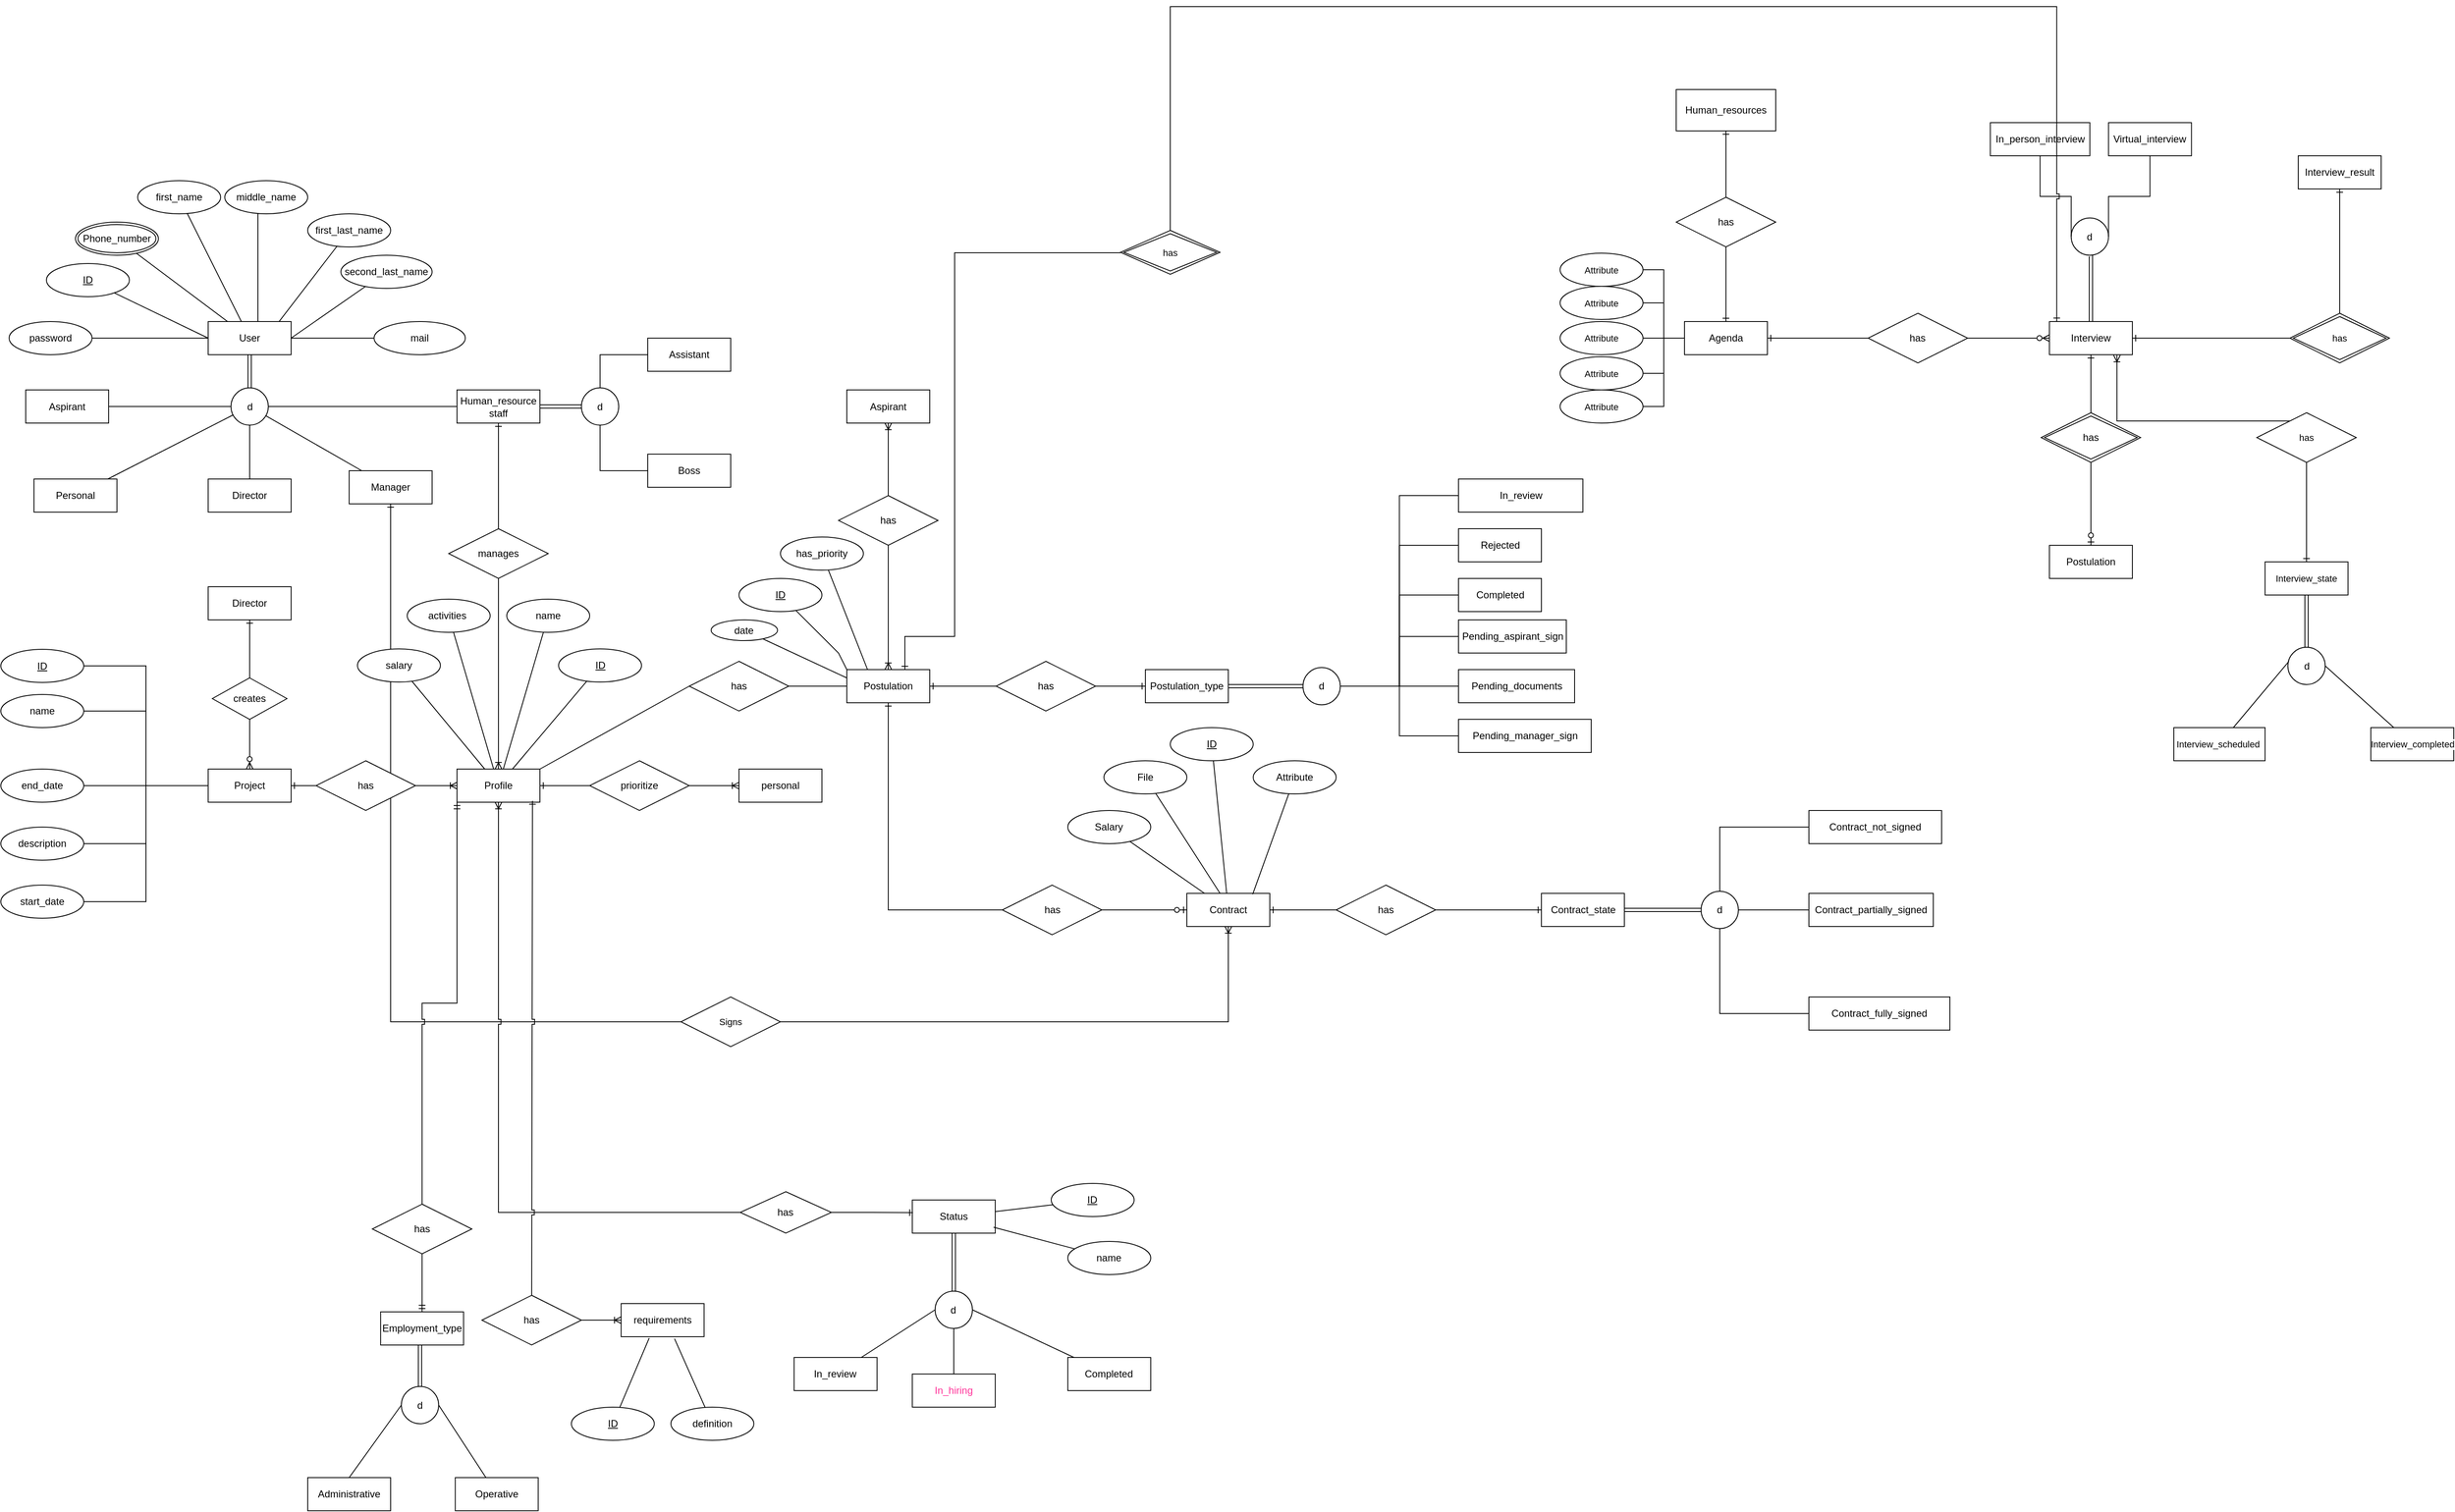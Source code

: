 <mxfile version="26.0.16">
  <diagram name="Page-1" id="ad52d381-51e7-2e0d-a935-2d0ddd2fd229">
    <mxGraphModel dx="3497" dy="3181" grid="1" gridSize="10" guides="1" tooltips="1" connect="1" arrows="1" fold="1" page="1" pageScale="1" pageWidth="1100" pageHeight="850" background="none" math="0" shadow="0">
      <root>
        <mxCell id="0" />
        <mxCell id="1" parent="0" />
        <mxCell id="rCfvvwF2RA5xIQDXdpEa-3" value="Director" style="whiteSpace=wrap;html=1;align=center;" vertex="1" parent="1">
          <mxGeometry x="410" y="330" width="100" height="40" as="geometry" />
        </mxCell>
        <mxCell id="rCfvvwF2RA5xIQDXdpEa-4" value="Project" style="whiteSpace=wrap;html=1;align=center;" vertex="1" parent="1">
          <mxGeometry x="410" y="550" width="100" height="40" as="geometry" />
        </mxCell>
        <mxCell id="rCfvvwF2RA5xIQDXdpEa-8" style="edgeStyle=orthogonalEdgeStyle;rounded=0;orthogonalLoop=1;jettySize=auto;html=1;entryX=0.5;entryY=1;entryDx=0;entryDy=0;endArrow=ERone;endFill=0;" edge="1" parent="1" source="rCfvvwF2RA5xIQDXdpEa-5" target="rCfvvwF2RA5xIQDXdpEa-3">
          <mxGeometry relative="1" as="geometry" />
        </mxCell>
        <mxCell id="rCfvvwF2RA5xIQDXdpEa-9" style="edgeStyle=orthogonalEdgeStyle;rounded=0;orthogonalLoop=1;jettySize=auto;html=1;entryX=0.5;entryY=0;entryDx=0;entryDy=0;endArrow=ERzeroToMany;endFill=0;" edge="1" parent="1" source="rCfvvwF2RA5xIQDXdpEa-5" target="rCfvvwF2RA5xIQDXdpEa-4">
          <mxGeometry relative="1" as="geometry" />
        </mxCell>
        <mxCell id="rCfvvwF2RA5xIQDXdpEa-5" value="creates" style="shape=rhombus;perimeter=rhombusPerimeter;whiteSpace=wrap;html=1;align=center;" vertex="1" parent="1">
          <mxGeometry x="415" y="440" width="90" height="50" as="geometry" />
        </mxCell>
        <mxCell id="rCfvvwF2RA5xIQDXdpEa-16" value="User" style="whiteSpace=wrap;html=1;align=center;" vertex="1" parent="1">
          <mxGeometry x="410" y="10" width="100" height="40" as="geometry" />
        </mxCell>
        <mxCell id="rCfvvwF2RA5xIQDXdpEa-30" style="edgeStyle=orthogonalEdgeStyle;rounded=0;orthogonalLoop=1;jettySize=auto;html=1;entryX=0;entryY=0.5;entryDx=0;entryDy=0;endArrow=none;startFill=0;" edge="1" parent="1" source="rCfvvwF2RA5xIQDXdpEa-17" target="rCfvvwF2RA5xIQDXdpEa-24">
          <mxGeometry relative="1" as="geometry" />
        </mxCell>
        <mxCell id="rCfvvwF2RA5xIQDXdpEa-17" value="Aspirant" style="whiteSpace=wrap;html=1;align=center;" vertex="1" parent="1">
          <mxGeometry x="190" y="92.5" width="100" height="40" as="geometry" />
        </mxCell>
        <mxCell id="rCfvvwF2RA5xIQDXdpEa-32" style="edgeStyle=orthogonalEdgeStyle;rounded=0;orthogonalLoop=1;jettySize=auto;html=1;endArrow=none;startFill=0;" edge="1" parent="1" source="rCfvvwF2RA5xIQDXdpEa-19" target="rCfvvwF2RA5xIQDXdpEa-24">
          <mxGeometry relative="1" as="geometry" />
        </mxCell>
        <mxCell id="rCfvvwF2RA5xIQDXdpEa-19" value="Director" style="whiteSpace=wrap;html=1;align=center;" vertex="1" parent="1">
          <mxGeometry x="410" y="200" width="100" height="40" as="geometry" />
        </mxCell>
        <mxCell id="rCfvvwF2RA5xIQDXdpEa-34" style="edgeStyle=orthogonalEdgeStyle;rounded=0;orthogonalLoop=1;jettySize=auto;html=1;entryX=1;entryY=0.5;entryDx=0;entryDy=0;endArrow=none;startFill=0;" edge="1" parent="1" source="rCfvvwF2RA5xIQDXdpEa-20" target="rCfvvwF2RA5xIQDXdpEa-24">
          <mxGeometry relative="1" as="geometry" />
        </mxCell>
        <mxCell id="rCfvvwF2RA5xIQDXdpEa-37" style="edgeStyle=orthogonalEdgeStyle;rounded=0;orthogonalLoop=1;jettySize=auto;html=1;entryX=0;entryY=0.5;entryDx=0;entryDy=0;shape=link;" edge="1" parent="1" source="rCfvvwF2RA5xIQDXdpEa-20" target="rCfvvwF2RA5xIQDXdpEa-36">
          <mxGeometry relative="1" as="geometry" />
        </mxCell>
        <mxCell id="rCfvvwF2RA5xIQDXdpEa-20" value="Human_resource staff" style="whiteSpace=wrap;html=1;align=center;" vertex="1" parent="1">
          <mxGeometry x="710" y="92.5" width="100" height="40" as="geometry" />
        </mxCell>
        <mxCell id="rCfvvwF2RA5xIQDXdpEa-355" style="edgeStyle=orthogonalEdgeStyle;shape=connector;rounded=0;orthogonalLoop=1;jettySize=auto;html=1;entryX=0;entryY=0.5;entryDx=0;entryDy=0;strokeColor=default;align=center;verticalAlign=middle;fontFamily=Helvetica;fontSize=11;fontColor=default;labelBackgroundColor=default;endArrow=none;endFill=0;startFill=0;startArrow=ERone;" edge="1" parent="1" source="rCfvvwF2RA5xIQDXdpEa-21" target="rCfvvwF2RA5xIQDXdpEa-354">
          <mxGeometry relative="1" as="geometry">
            <Array as="points">
              <mxPoint x="630" y="855" />
            </Array>
          </mxGeometry>
        </mxCell>
        <mxCell id="rCfvvwF2RA5xIQDXdpEa-21" value="Manager" style="whiteSpace=wrap;html=1;align=center;" vertex="1" parent="1">
          <mxGeometry x="580" y="190" width="100" height="40" as="geometry" />
        </mxCell>
        <mxCell id="rCfvvwF2RA5xIQDXdpEa-38" style="edgeStyle=orthogonalEdgeStyle;rounded=0;orthogonalLoop=1;jettySize=auto;html=1;entryX=0.5;entryY=0;entryDx=0;entryDy=0;endArrow=none;startFill=0;" edge="1" parent="1" source="rCfvvwF2RA5xIQDXdpEa-22" target="rCfvvwF2RA5xIQDXdpEa-36">
          <mxGeometry relative="1" as="geometry" />
        </mxCell>
        <mxCell id="rCfvvwF2RA5xIQDXdpEa-22" value="Assistant" style="whiteSpace=wrap;html=1;align=center;" vertex="1" parent="1">
          <mxGeometry x="940" y="30" width="100" height="40" as="geometry" />
        </mxCell>
        <mxCell id="rCfvvwF2RA5xIQDXdpEa-39" style="edgeStyle=orthogonalEdgeStyle;rounded=0;orthogonalLoop=1;jettySize=auto;html=1;entryX=0.5;entryY=1;entryDx=0;entryDy=0;endArrow=none;startFill=0;" edge="1" parent="1" source="rCfvvwF2RA5xIQDXdpEa-23" target="rCfvvwF2RA5xIQDXdpEa-36">
          <mxGeometry relative="1" as="geometry" />
        </mxCell>
        <mxCell id="rCfvvwF2RA5xIQDXdpEa-23" value="Boss" style="whiteSpace=wrap;html=1;align=center;" vertex="1" parent="1">
          <mxGeometry x="940" y="170" width="100" height="40" as="geometry" />
        </mxCell>
        <mxCell id="rCfvvwF2RA5xIQDXdpEa-27" style="edgeStyle=orthogonalEdgeStyle;rounded=0;orthogonalLoop=1;jettySize=auto;html=1;entryX=0.5;entryY=1;entryDx=0;entryDy=0;endArrow=none;startFill=0;shape=link;" edge="1" parent="1" source="rCfvvwF2RA5xIQDXdpEa-24" target="rCfvvwF2RA5xIQDXdpEa-16">
          <mxGeometry relative="1" as="geometry">
            <Array as="points">
              <mxPoint x="460" y="80" />
              <mxPoint x="460" y="80" />
            </Array>
          </mxGeometry>
        </mxCell>
        <mxCell id="rCfvvwF2RA5xIQDXdpEa-24" value="d" style="ellipse;whiteSpace=wrap;html=1;aspect=fixed;" vertex="1" parent="1">
          <mxGeometry x="437.5" y="90" width="45" height="45" as="geometry" />
        </mxCell>
        <mxCell id="rCfvvwF2RA5xIQDXdpEa-35" style="rounded=0;orthogonalLoop=1;jettySize=auto;html=1;endArrow=none;startFill=0;" edge="1" parent="1" source="rCfvvwF2RA5xIQDXdpEa-21" target="rCfvvwF2RA5xIQDXdpEa-24">
          <mxGeometry relative="1" as="geometry" />
        </mxCell>
        <mxCell id="rCfvvwF2RA5xIQDXdpEa-36" value="d" style="ellipse;whiteSpace=wrap;html=1;aspect=fixed;" vertex="1" parent="1">
          <mxGeometry x="860" y="90" width="45" height="45" as="geometry" />
        </mxCell>
        <mxCell id="rCfvvwF2RA5xIQDXdpEa-57" style="rounded=0;orthogonalLoop=1;jettySize=auto;html=1;entryX=0;entryY=0.5;entryDx=0;entryDy=0;endArrow=none;startFill=0;" edge="1" parent="1" source="rCfvvwF2RA5xIQDXdpEa-40" target="rCfvvwF2RA5xIQDXdpEa-16">
          <mxGeometry relative="1" as="geometry" />
        </mxCell>
        <mxCell id="rCfvvwF2RA5xIQDXdpEa-40" value="&lt;u&gt;ID&lt;/u&gt;" style="ellipse;whiteSpace=wrap;html=1;align=center;" vertex="1" parent="1">
          <mxGeometry x="215" y="-60" width="100" height="40" as="geometry" />
        </mxCell>
        <mxCell id="rCfvvwF2RA5xIQDXdpEa-52" style="rounded=0;orthogonalLoop=1;jettySize=auto;html=1;endArrow=none;startFill=0;" edge="1" parent="1" source="rCfvvwF2RA5xIQDXdpEa-42" target="rCfvvwF2RA5xIQDXdpEa-16">
          <mxGeometry relative="1" as="geometry" />
        </mxCell>
        <mxCell id="rCfvvwF2RA5xIQDXdpEa-42" value="first_name" style="ellipse;whiteSpace=wrap;html=1;align=center;" vertex="1" parent="1">
          <mxGeometry x="325" y="-160" width="100" height="40" as="geometry" />
        </mxCell>
        <mxCell id="rCfvvwF2RA5xIQDXdpEa-49" style="rounded=0;orthogonalLoop=1;jettySize=auto;html=1;endArrow=none;startFill=0;" edge="1" parent="1" source="rCfvvwF2RA5xIQDXdpEa-43" target="rCfvvwF2RA5xIQDXdpEa-16">
          <mxGeometry relative="1" as="geometry" />
        </mxCell>
        <mxCell id="rCfvvwF2RA5xIQDXdpEa-43" value="Phone_number" style="ellipse;shape=doubleEllipse;margin=3;whiteSpace=wrap;html=1;align=center;" vertex="1" parent="1">
          <mxGeometry x="250" y="-110" width="100" height="40" as="geometry" />
        </mxCell>
        <mxCell id="rCfvvwF2RA5xIQDXdpEa-54" style="rounded=0;orthogonalLoop=1;jettySize=auto;html=1;edgeStyle=elbowEdgeStyle;endArrow=none;startFill=0;" edge="1" parent="1" source="rCfvvwF2RA5xIQDXdpEa-44" target="rCfvvwF2RA5xIQDXdpEa-16">
          <mxGeometry relative="1" as="geometry" />
        </mxCell>
        <mxCell id="rCfvvwF2RA5xIQDXdpEa-44" value="middle_name" style="ellipse;whiteSpace=wrap;html=1;align=center;" vertex="1" parent="1">
          <mxGeometry x="430" y="-160" width="100" height="40" as="geometry" />
        </mxCell>
        <mxCell id="rCfvvwF2RA5xIQDXdpEa-45" value="first_last_name" style="ellipse;whiteSpace=wrap;html=1;align=center;" vertex="1" parent="1">
          <mxGeometry x="530" y="-120" width="100" height="40" as="geometry" />
        </mxCell>
        <mxCell id="rCfvvwF2RA5xIQDXdpEa-56" style="rounded=0;orthogonalLoop=1;jettySize=auto;html=1;entryX=1;entryY=0.5;entryDx=0;entryDy=0;endArrow=none;startFill=0;" edge="1" parent="1" source="rCfvvwF2RA5xIQDXdpEa-46" target="rCfvvwF2RA5xIQDXdpEa-16">
          <mxGeometry relative="1" as="geometry" />
        </mxCell>
        <mxCell id="rCfvvwF2RA5xIQDXdpEa-46" value="second_last_name" style="ellipse;whiteSpace=wrap;html=1;align=center;" vertex="1" parent="1">
          <mxGeometry x="570" y="-70" width="110" height="40" as="geometry" />
        </mxCell>
        <mxCell id="rCfvvwF2RA5xIQDXdpEa-58" style="edgeStyle=orthogonalEdgeStyle;rounded=0;orthogonalLoop=1;jettySize=auto;html=1;endArrow=none;startFill=0;" edge="1" parent="1" source="rCfvvwF2RA5xIQDXdpEa-47" target="rCfvvwF2RA5xIQDXdpEa-16">
          <mxGeometry relative="1" as="geometry" />
        </mxCell>
        <mxCell id="rCfvvwF2RA5xIQDXdpEa-47" value="password" style="ellipse;whiteSpace=wrap;html=1;align=center;" vertex="1" parent="1">
          <mxGeometry x="170" y="10" width="100" height="40" as="geometry" />
        </mxCell>
        <mxCell id="rCfvvwF2RA5xIQDXdpEa-59" style="edgeStyle=orthogonalEdgeStyle;rounded=0;orthogonalLoop=1;jettySize=auto;html=1;entryX=1;entryY=0.5;entryDx=0;entryDy=0;endArrow=none;startFill=0;" edge="1" parent="1" source="rCfvvwF2RA5xIQDXdpEa-48" target="rCfvvwF2RA5xIQDXdpEa-16">
          <mxGeometry relative="1" as="geometry" />
        </mxCell>
        <mxCell id="rCfvvwF2RA5xIQDXdpEa-48" value="mail" style="ellipse;whiteSpace=wrap;html=1;align=center;" vertex="1" parent="1">
          <mxGeometry x="610" y="10" width="110" height="40" as="geometry" />
        </mxCell>
        <mxCell id="rCfvvwF2RA5xIQDXdpEa-55" style="rounded=0;orthogonalLoop=1;jettySize=auto;html=1;entryX=0.853;entryY=0.007;entryDx=0;entryDy=0;entryPerimeter=0;endArrow=none;startFill=0;" edge="1" parent="1" source="rCfvvwF2RA5xIQDXdpEa-45" target="rCfvvwF2RA5xIQDXdpEa-16">
          <mxGeometry relative="1" as="geometry" />
        </mxCell>
        <mxCell id="rCfvvwF2RA5xIQDXdpEa-340" style="edgeStyle=orthogonalEdgeStyle;shape=connector;rounded=0;orthogonalLoop=1;jettySize=auto;html=1;entryX=0;entryY=0.5;entryDx=0;entryDy=0;strokeColor=default;align=center;verticalAlign=middle;fontFamily=Helvetica;fontSize=11;fontColor=default;labelBackgroundColor=default;endArrow=none;endFill=0;startFill=0;" edge="1" parent="1" source="rCfvvwF2RA5xIQDXdpEa-60" target="rCfvvwF2RA5xIQDXdpEa-4">
          <mxGeometry relative="1" as="geometry" />
        </mxCell>
        <mxCell id="rCfvvwF2RA5xIQDXdpEa-60" value="&lt;u&gt;ID&lt;/u&gt;" style="ellipse;whiteSpace=wrap;html=1;align=center;" vertex="1" parent="1">
          <mxGeometry x="160" y="405.5" width="100" height="40" as="geometry" />
        </mxCell>
        <mxCell id="rCfvvwF2RA5xIQDXdpEa-341" style="edgeStyle=orthogonalEdgeStyle;shape=connector;rounded=0;orthogonalLoop=1;jettySize=auto;html=1;entryX=0;entryY=0.5;entryDx=0;entryDy=0;strokeColor=default;align=center;verticalAlign=middle;fontFamily=Helvetica;fontSize=11;fontColor=default;labelBackgroundColor=default;endArrow=none;endFill=0;startFill=0;" edge="1" parent="1" source="rCfvvwF2RA5xIQDXdpEa-61" target="rCfvvwF2RA5xIQDXdpEa-4">
          <mxGeometry relative="1" as="geometry" />
        </mxCell>
        <mxCell id="rCfvvwF2RA5xIQDXdpEa-61" value="name" style="ellipse;whiteSpace=wrap;html=1;align=center;" vertex="1" parent="1">
          <mxGeometry x="160" y="460" width="100" height="40" as="geometry" />
        </mxCell>
        <mxCell id="rCfvvwF2RA5xIQDXdpEa-343" style="edgeStyle=orthogonalEdgeStyle;shape=connector;rounded=0;orthogonalLoop=1;jettySize=auto;html=1;entryX=0;entryY=0.5;entryDx=0;entryDy=0;strokeColor=default;align=center;verticalAlign=middle;fontFamily=Helvetica;fontSize=11;fontColor=default;labelBackgroundColor=default;endArrow=none;endFill=0;startFill=0;" edge="1" parent="1" source="rCfvvwF2RA5xIQDXdpEa-62" target="rCfvvwF2RA5xIQDXdpEa-4">
          <mxGeometry relative="1" as="geometry" />
        </mxCell>
        <mxCell id="rCfvvwF2RA5xIQDXdpEa-62" value="description" style="ellipse;whiteSpace=wrap;html=1;align=center;" vertex="1" parent="1">
          <mxGeometry x="160" y="620" width="100" height="40" as="geometry" />
        </mxCell>
        <mxCell id="rCfvvwF2RA5xIQDXdpEa-344" style="edgeStyle=orthogonalEdgeStyle;shape=connector;rounded=0;orthogonalLoop=1;jettySize=auto;html=1;entryX=0;entryY=0.5;entryDx=0;entryDy=0;strokeColor=default;align=center;verticalAlign=middle;fontFamily=Helvetica;fontSize=11;fontColor=default;labelBackgroundColor=default;endArrow=none;endFill=0;startFill=0;" edge="1" parent="1" source="rCfvvwF2RA5xIQDXdpEa-63" target="rCfvvwF2RA5xIQDXdpEa-4">
          <mxGeometry relative="1" as="geometry" />
        </mxCell>
        <mxCell id="rCfvvwF2RA5xIQDXdpEa-63" value="start_date" style="ellipse;whiteSpace=wrap;html=1;align=center;" vertex="1" parent="1">
          <mxGeometry x="160" y="690" width="100" height="40" as="geometry" />
        </mxCell>
        <mxCell id="rCfvvwF2RA5xIQDXdpEa-342" style="edgeStyle=orthogonalEdgeStyle;shape=connector;rounded=0;orthogonalLoop=1;jettySize=auto;html=1;strokeColor=default;align=center;verticalAlign=middle;fontFamily=Helvetica;fontSize=11;fontColor=default;labelBackgroundColor=default;endArrow=none;endFill=0;startFill=0;" edge="1" parent="1" source="rCfvvwF2RA5xIQDXdpEa-64">
          <mxGeometry relative="1" as="geometry">
            <mxPoint x="410" y="570" as="targetPoint" />
          </mxGeometry>
        </mxCell>
        <mxCell id="rCfvvwF2RA5xIQDXdpEa-64" value="end_date" style="ellipse;whiteSpace=wrap;html=1;align=center;" vertex="1" parent="1">
          <mxGeometry x="160" y="550" width="100" height="40" as="geometry" />
        </mxCell>
        <mxCell id="rCfvvwF2RA5xIQDXdpEa-72" value="Profile" style="whiteSpace=wrap;html=1;align=center;" vertex="1" parent="1">
          <mxGeometry x="710" y="550" width="100" height="40" as="geometry" />
        </mxCell>
        <mxCell id="rCfvvwF2RA5xIQDXdpEa-75" style="edgeStyle=orthogonalEdgeStyle;rounded=0;orthogonalLoop=1;jettySize=auto;html=1;entryX=1;entryY=0.5;entryDx=0;entryDy=0;endArrow=ERone;endFill=0;" edge="1" parent="1" source="rCfvvwF2RA5xIQDXdpEa-73" target="rCfvvwF2RA5xIQDXdpEa-4">
          <mxGeometry relative="1" as="geometry" />
        </mxCell>
        <mxCell id="rCfvvwF2RA5xIQDXdpEa-76" style="edgeStyle=orthogonalEdgeStyle;rounded=0;orthogonalLoop=1;jettySize=auto;html=1;entryX=0;entryY=0.5;entryDx=0;entryDy=0;endArrow=ERoneToMany;endFill=0;" edge="1" parent="1" source="rCfvvwF2RA5xIQDXdpEa-73" target="rCfvvwF2RA5xIQDXdpEa-72">
          <mxGeometry relative="1" as="geometry" />
        </mxCell>
        <mxCell id="rCfvvwF2RA5xIQDXdpEa-73" value="has" style="shape=rhombus;perimeter=rhombusPerimeter;whiteSpace=wrap;html=1;align=center;" vertex="1" parent="1">
          <mxGeometry x="540" y="540" width="120" height="60" as="geometry" />
        </mxCell>
        <mxCell id="rCfvvwF2RA5xIQDXdpEa-94" style="rounded=0;orthogonalLoop=1;jettySize=auto;html=1;endArrow=none;startFill=0;" edge="1" parent="1" source="rCfvvwF2RA5xIQDXdpEa-79" target="rCfvvwF2RA5xIQDXdpEa-72">
          <mxGeometry relative="1" as="geometry" />
        </mxCell>
        <mxCell id="rCfvvwF2RA5xIQDXdpEa-79" value="salary" style="ellipse;whiteSpace=wrap;html=1;align=center;" vertex="1" parent="1">
          <mxGeometry x="590" y="405" width="100" height="40" as="geometry" />
        </mxCell>
        <mxCell id="rCfvvwF2RA5xIQDXdpEa-97" style="rounded=0;orthogonalLoop=1;jettySize=auto;html=1;endArrow=none;startFill=0;" edge="1" parent="1" source="rCfvvwF2RA5xIQDXdpEa-80" target="rCfvvwF2RA5xIQDXdpEa-72">
          <mxGeometry relative="1" as="geometry" />
        </mxCell>
        <mxCell id="rCfvvwF2RA5xIQDXdpEa-80" value="&lt;u&gt;ID&lt;/u&gt;" style="ellipse;whiteSpace=wrap;html=1;align=center;" vertex="1" parent="1">
          <mxGeometry x="832.5" y="405" width="100" height="40" as="geometry" />
        </mxCell>
        <mxCell id="rCfvvwF2RA5xIQDXdpEa-96" style="rounded=0;orthogonalLoop=1;jettySize=auto;html=1;endArrow=none;startFill=0;" edge="1" parent="1" source="rCfvvwF2RA5xIQDXdpEa-82" target="rCfvvwF2RA5xIQDXdpEa-72">
          <mxGeometry relative="1" as="geometry" />
        </mxCell>
        <mxCell id="rCfvvwF2RA5xIQDXdpEa-82" value="name" style="ellipse;whiteSpace=wrap;html=1;align=center;" vertex="1" parent="1">
          <mxGeometry x="770" y="345" width="100" height="40" as="geometry" />
        </mxCell>
        <mxCell id="rCfvvwF2RA5xIQDXdpEa-95" style="rounded=0;orthogonalLoop=1;jettySize=auto;html=1;endArrow=none;startFill=0;" edge="1" parent="1" source="rCfvvwF2RA5xIQDXdpEa-86" target="rCfvvwF2RA5xIQDXdpEa-72">
          <mxGeometry relative="1" as="geometry" />
        </mxCell>
        <mxCell id="rCfvvwF2RA5xIQDXdpEa-86" value="activities&amp;nbsp;" style="ellipse;whiteSpace=wrap;html=1;align=center;" vertex="1" parent="1">
          <mxGeometry x="650" y="345" width="100" height="40" as="geometry" />
        </mxCell>
        <mxCell id="rCfvvwF2RA5xIQDXdpEa-91" value="Status" style="whiteSpace=wrap;html=1;align=center;" vertex="1" parent="1">
          <mxGeometry x="1258.96" y="1070" width="100" height="40" as="geometry" />
        </mxCell>
        <mxCell id="rCfvvwF2RA5xIQDXdpEa-92" value="personal" style="whiteSpace=wrap;html=1;align=center;" vertex="1" parent="1">
          <mxGeometry x="1050" y="550" width="100" height="40" as="geometry" />
        </mxCell>
        <mxCell id="rCfvvwF2RA5xIQDXdpEa-100" style="edgeStyle=orthogonalEdgeStyle;rounded=0;orthogonalLoop=1;jettySize=auto;html=1;entryX=0.5;entryY=1;entryDx=0;entryDy=0;endArrow=ERone;endFill=0;" edge="1" parent="1" source="rCfvvwF2RA5xIQDXdpEa-98" target="rCfvvwF2RA5xIQDXdpEa-20">
          <mxGeometry relative="1" as="geometry" />
        </mxCell>
        <mxCell id="rCfvvwF2RA5xIQDXdpEa-101" style="edgeStyle=orthogonalEdgeStyle;rounded=0;orthogonalLoop=1;jettySize=auto;html=1;endArrow=ERoneToMany;endFill=0;" edge="1" parent="1" source="rCfvvwF2RA5xIQDXdpEa-98" target="rCfvvwF2RA5xIQDXdpEa-72">
          <mxGeometry relative="1" as="geometry" />
        </mxCell>
        <mxCell id="rCfvvwF2RA5xIQDXdpEa-98" value="manages" style="shape=rhombus;perimeter=rhombusPerimeter;whiteSpace=wrap;html=1;align=center;" vertex="1" parent="1">
          <mxGeometry x="700" y="260" width="120" height="60" as="geometry" />
        </mxCell>
        <mxCell id="rCfvvwF2RA5xIQDXdpEa-103" style="rounded=0;orthogonalLoop=1;jettySize=auto;html=1;endArrow=none;startFill=0;" edge="1" parent="1" source="rCfvvwF2RA5xIQDXdpEa-102" target="rCfvvwF2RA5xIQDXdpEa-24">
          <mxGeometry relative="1" as="geometry" />
        </mxCell>
        <mxCell id="rCfvvwF2RA5xIQDXdpEa-102" value="Personal" style="whiteSpace=wrap;html=1;align=center;" vertex="1" parent="1">
          <mxGeometry x="200" y="200" width="100" height="40" as="geometry" />
        </mxCell>
        <mxCell id="rCfvvwF2RA5xIQDXdpEa-106" style="edgeStyle=orthogonalEdgeStyle;rounded=0;orthogonalLoop=1;jettySize=auto;html=1;endArrow=ERone;endFill=0;" edge="1" parent="1" source="rCfvvwF2RA5xIQDXdpEa-105" target="rCfvvwF2RA5xIQDXdpEa-72">
          <mxGeometry relative="1" as="geometry" />
        </mxCell>
        <mxCell id="rCfvvwF2RA5xIQDXdpEa-108" style="edgeStyle=orthogonalEdgeStyle;rounded=0;orthogonalLoop=1;jettySize=auto;html=1;entryX=0;entryY=0.5;entryDx=0;entryDy=0;endArrow=ERoneToMany;endFill=0;" edge="1" parent="1" source="rCfvvwF2RA5xIQDXdpEa-105" target="rCfvvwF2RA5xIQDXdpEa-92">
          <mxGeometry relative="1" as="geometry" />
        </mxCell>
        <mxCell id="rCfvvwF2RA5xIQDXdpEa-105" value="prioritize" style="shape=rhombus;perimeter=rhombusPerimeter;whiteSpace=wrap;html=1;align=center;" vertex="1" parent="1">
          <mxGeometry x="870" y="540" width="120" height="60" as="geometry" />
        </mxCell>
        <mxCell id="rCfvvwF2RA5xIQDXdpEa-112" style="edgeStyle=orthogonalEdgeStyle;rounded=0;orthogonalLoop=1;jettySize=auto;html=1;entryX=0.5;entryY=1;entryDx=0;entryDy=0;endArrow=ERoneToMany;endFill=0;jumpStyle=sharp;" edge="1" parent="1" source="rCfvvwF2RA5xIQDXdpEa-110" target="rCfvvwF2RA5xIQDXdpEa-72">
          <mxGeometry relative="1" as="geometry" />
        </mxCell>
        <mxCell id="rCfvvwF2RA5xIQDXdpEa-110" value="has" style="shape=rhombus;perimeter=rhombusPerimeter;whiteSpace=wrap;html=1;align=center;" vertex="1" parent="1">
          <mxGeometry x="1051.46" y="1060" width="110" height="50" as="geometry" />
        </mxCell>
        <mxCell id="rCfvvwF2RA5xIQDXdpEa-113" style="edgeStyle=orthogonalEdgeStyle;rounded=0;orthogonalLoop=1;jettySize=auto;html=1;entryX=0.008;entryY=0.382;entryDx=0;entryDy=0;entryPerimeter=0;endArrow=ERone;endFill=0;" edge="1" parent="1" source="rCfvvwF2RA5xIQDXdpEa-110" target="rCfvvwF2RA5xIQDXdpEa-91">
          <mxGeometry relative="1" as="geometry" />
        </mxCell>
        <mxCell id="rCfvvwF2RA5xIQDXdpEa-117" style="edgeStyle=orthogonalEdgeStyle;rounded=0;orthogonalLoop=1;jettySize=auto;html=1;entryX=0.5;entryY=1;entryDx=0;entryDy=0;shape=link;" edge="1" parent="1" source="rCfvvwF2RA5xIQDXdpEa-114" target="rCfvvwF2RA5xIQDXdpEa-91">
          <mxGeometry relative="1" as="geometry" />
        </mxCell>
        <mxCell id="rCfvvwF2RA5xIQDXdpEa-114" value="d" style="ellipse;whiteSpace=wrap;html=1;aspect=fixed;" vertex="1" parent="1">
          <mxGeometry x="1286.46" y="1180" width="45" height="45" as="geometry" />
        </mxCell>
        <mxCell id="rCfvvwF2RA5xIQDXdpEa-121" style="rounded=0;orthogonalLoop=1;jettySize=auto;html=1;entryX=0;entryY=0.5;entryDx=0;entryDy=0;endArrow=none;startFill=0;" edge="1" parent="1" source="rCfvvwF2RA5xIQDXdpEa-118" target="rCfvvwF2RA5xIQDXdpEa-114">
          <mxGeometry relative="1" as="geometry" />
        </mxCell>
        <mxCell id="rCfvvwF2RA5xIQDXdpEa-118" value="In_review" style="whiteSpace=wrap;html=1;align=center;" vertex="1" parent="1">
          <mxGeometry x="1116.46" y="1260" width="100" height="40" as="geometry" />
        </mxCell>
        <mxCell id="rCfvvwF2RA5xIQDXdpEa-122" style="rounded=0;orthogonalLoop=1;jettySize=auto;html=1;entryX=0.5;entryY=1;entryDx=0;entryDy=0;endArrow=none;startFill=0;exitX=0.5;exitY=0;exitDx=0;exitDy=0;" edge="1" parent="1" source="rCfvvwF2RA5xIQDXdpEa-119" target="rCfvvwF2RA5xIQDXdpEa-114">
          <mxGeometry relative="1" as="geometry" />
        </mxCell>
        <mxCell id="rCfvvwF2RA5xIQDXdpEa-119" value="&lt;span style=&quot;color: rgb(255, 51, 153);&quot;&gt;In_hiring&lt;/span&gt;" style="whiteSpace=wrap;html=1;align=center;" vertex="1" parent="1">
          <mxGeometry x="1258.96" y="1280" width="100" height="40" as="geometry" />
        </mxCell>
        <mxCell id="rCfvvwF2RA5xIQDXdpEa-123" style="rounded=0;orthogonalLoop=1;jettySize=auto;html=1;entryX=1;entryY=0.5;entryDx=0;entryDy=0;endArrow=none;startFill=0;" edge="1" parent="1" source="rCfvvwF2RA5xIQDXdpEa-120" target="rCfvvwF2RA5xIQDXdpEa-114">
          <mxGeometry relative="1" as="geometry" />
        </mxCell>
        <mxCell id="rCfvvwF2RA5xIQDXdpEa-120" value="Completed" style="whiteSpace=wrap;html=1;align=center;" vertex="1" parent="1">
          <mxGeometry x="1446.46" y="1260" width="100" height="40" as="geometry" />
        </mxCell>
        <mxCell id="rCfvvwF2RA5xIQDXdpEa-124" value="Employment_type" style="whiteSpace=wrap;html=1;align=center;" vertex="1" parent="1">
          <mxGeometry x="617.91" y="1205" width="100" height="40" as="geometry" />
        </mxCell>
        <mxCell id="rCfvvwF2RA5xIQDXdpEa-131" style="rounded=0;orthogonalLoop=1;jettySize=auto;html=1;endArrow=ERmandOne;endFill=0;entryX=0;entryY=1;entryDx=0;entryDy=0;edgeStyle=elbowEdgeStyle;elbow=vertical;jumpStyle=sharp;" edge="1" parent="1" source="rCfvvwF2RA5xIQDXdpEa-129" target="rCfvvwF2RA5xIQDXdpEa-72">
          <mxGeometry relative="1" as="geometry" />
        </mxCell>
        <mxCell id="rCfvvwF2RA5xIQDXdpEa-133" style="edgeStyle=orthogonalEdgeStyle;rounded=0;orthogonalLoop=1;jettySize=auto;html=1;entryX=0.5;entryY=0;entryDx=0;entryDy=0;endArrow=ERmandOne;endFill=0;" edge="1" parent="1" source="rCfvvwF2RA5xIQDXdpEa-129" target="rCfvvwF2RA5xIQDXdpEa-124">
          <mxGeometry relative="1" as="geometry" />
        </mxCell>
        <mxCell id="rCfvvwF2RA5xIQDXdpEa-129" value="has" style="shape=rhombus;perimeter=rhombusPerimeter;whiteSpace=wrap;html=1;align=center;" vertex="1" parent="1">
          <mxGeometry x="607.91" y="1075" width="120" height="60" as="geometry" />
        </mxCell>
        <mxCell id="rCfvvwF2RA5xIQDXdpEa-134" value="d" style="ellipse;whiteSpace=wrap;html=1;aspect=fixed;" vertex="1" parent="1">
          <mxGeometry x="642.91" y="1295" width="45" height="45" as="geometry" />
        </mxCell>
        <mxCell id="rCfvvwF2RA5xIQDXdpEa-135" style="edgeStyle=orthogonalEdgeStyle;rounded=0;orthogonalLoop=1;jettySize=auto;html=1;entryX=0.475;entryY=1;entryDx=0;entryDy=0;entryPerimeter=0;shape=link;" edge="1" parent="1" source="rCfvvwF2RA5xIQDXdpEa-134" target="rCfvvwF2RA5xIQDXdpEa-124">
          <mxGeometry relative="1" as="geometry" />
        </mxCell>
        <mxCell id="rCfvvwF2RA5xIQDXdpEa-136" value="Administrative" style="whiteSpace=wrap;html=1;align=center;" vertex="1" parent="1">
          <mxGeometry x="530" y="1405" width="100" height="40" as="geometry" />
        </mxCell>
        <mxCell id="rCfvvwF2RA5xIQDXdpEa-139" style="rounded=0;orthogonalLoop=1;jettySize=auto;html=1;entryX=1;entryY=0.5;entryDx=0;entryDy=0;endArrow=none;startFill=0;" edge="1" parent="1" source="rCfvvwF2RA5xIQDXdpEa-137" target="rCfvvwF2RA5xIQDXdpEa-134">
          <mxGeometry relative="1" as="geometry" />
        </mxCell>
        <mxCell id="rCfvvwF2RA5xIQDXdpEa-137" value="Operative" style="whiteSpace=wrap;html=1;align=center;" vertex="1" parent="1">
          <mxGeometry x="707.91" y="1405" width="100" height="40" as="geometry" />
        </mxCell>
        <mxCell id="rCfvvwF2RA5xIQDXdpEa-138" style="rounded=0;orthogonalLoop=1;jettySize=auto;html=1;entryX=0;entryY=0.5;entryDx=0;entryDy=0;endArrow=none;startFill=0;exitX=0.5;exitY=0;exitDx=0;exitDy=0;" edge="1" parent="1" source="rCfvvwF2RA5xIQDXdpEa-136" target="rCfvvwF2RA5xIQDXdpEa-134">
          <mxGeometry relative="1" as="geometry">
            <mxPoint x="590.003" y="1405" as="sourcePoint" />
          </mxGeometry>
        </mxCell>
        <mxCell id="rCfvvwF2RA5xIQDXdpEa-145" style="rounded=0;orthogonalLoop=1;jettySize=auto;html=1;endArrow=none;startFill=0;" edge="1" parent="1" source="rCfvvwF2RA5xIQDXdpEa-141" target="rCfvvwF2RA5xIQDXdpEa-91">
          <mxGeometry relative="1" as="geometry" />
        </mxCell>
        <mxCell id="rCfvvwF2RA5xIQDXdpEa-141" value="ID" style="ellipse;whiteSpace=wrap;html=1;align=center;fontStyle=4;" vertex="1" parent="1">
          <mxGeometry x="1426.46" y="1050" width="100" height="40" as="geometry" />
        </mxCell>
        <mxCell id="rCfvvwF2RA5xIQDXdpEa-144" value="name" style="ellipse;whiteSpace=wrap;html=1;align=center;" vertex="1" parent="1">
          <mxGeometry x="1446.46" y="1120" width="100" height="40" as="geometry" />
        </mxCell>
        <mxCell id="rCfvvwF2RA5xIQDXdpEa-146" style="rounded=0;orthogonalLoop=1;jettySize=auto;html=1;entryX=0.98;entryY=0.823;entryDx=0;entryDy=0;entryPerimeter=0;endArrow=none;startFill=0;" edge="1" parent="1" source="rCfvvwF2RA5xIQDXdpEa-144" target="rCfvvwF2RA5xIQDXdpEa-91">
          <mxGeometry relative="1" as="geometry" />
        </mxCell>
        <mxCell id="rCfvvwF2RA5xIQDXdpEa-151" style="rounded=0;orthogonalLoop=1;jettySize=auto;html=1;entryX=1;entryY=0.5;entryDx=0;entryDy=0;endArrow=none;startFill=0;" edge="1" parent="1" source="rCfvvwF2RA5xIQDXdpEa-147" target="rCfvvwF2RA5xIQDXdpEa-148">
          <mxGeometry relative="1" as="geometry" />
        </mxCell>
        <mxCell id="rCfvvwF2RA5xIQDXdpEa-323" style="edgeStyle=orthogonalEdgeStyle;shape=connector;rounded=0;orthogonalLoop=1;jettySize=auto;html=1;entryX=0;entryY=0.5;entryDx=0;entryDy=0;strokeColor=default;align=center;verticalAlign=middle;fontFamily=Helvetica;fontSize=11;fontColor=default;labelBackgroundColor=default;endArrow=none;endFill=0;startFill=0;startArrow=ERone;" edge="1" parent="1" source="rCfvvwF2RA5xIQDXdpEa-147" target="rCfvvwF2RA5xIQDXdpEa-334">
          <mxGeometry relative="1" as="geometry">
            <mxPoint x="1500" y="-70.0" as="targetPoint" />
            <Array as="points">
              <mxPoint x="1250" y="390" />
              <mxPoint x="1310" y="390" />
              <mxPoint x="1310" y="-73" />
              <mxPoint x="1510" y="-73" />
            </Array>
          </mxGeometry>
        </mxCell>
        <mxCell id="rCfvvwF2RA5xIQDXdpEa-147" value="Postulation" style="whiteSpace=wrap;html=1;align=center;" vertex="1" parent="1">
          <mxGeometry x="1180" y="430" width="100" height="40" as="geometry" />
        </mxCell>
        <mxCell id="rCfvvwF2RA5xIQDXdpEa-150" style="rounded=0;orthogonalLoop=1;jettySize=auto;html=1;entryX=1;entryY=0;entryDx=0;entryDy=0;endArrow=none;startFill=0;exitX=0;exitY=0.5;exitDx=0;exitDy=0;" edge="1" parent="1" source="rCfvvwF2RA5xIQDXdpEa-148" target="rCfvvwF2RA5xIQDXdpEa-72">
          <mxGeometry relative="1" as="geometry" />
        </mxCell>
        <mxCell id="rCfvvwF2RA5xIQDXdpEa-148" value="has" style="shape=rhombus;perimeter=rhombusPerimeter;whiteSpace=wrap;html=1;align=center;" vertex="1" parent="1">
          <mxGeometry x="990" y="420" width="120" height="60" as="geometry" />
        </mxCell>
        <mxCell id="rCfvvwF2RA5xIQDXdpEa-157" style="rounded=0;orthogonalLoop=1;jettySize=auto;html=1;entryX=0;entryY=0.25;entryDx=0;entryDy=0;endArrow=none;startFill=0;" edge="1" parent="1" source="rCfvvwF2RA5xIQDXdpEa-153" target="rCfvvwF2RA5xIQDXdpEa-147">
          <mxGeometry relative="1" as="geometry" />
        </mxCell>
        <mxCell id="rCfvvwF2RA5xIQDXdpEa-153" value="date" style="ellipse;whiteSpace=wrap;html=1;align=center;" vertex="1" parent="1">
          <mxGeometry x="1016.45" y="370" width="80" height="25" as="geometry" />
        </mxCell>
        <mxCell id="rCfvvwF2RA5xIQDXdpEa-154" value="ID" style="ellipse;whiteSpace=wrap;html=1;align=center;fontStyle=4;" vertex="1" parent="1">
          <mxGeometry x="1050" y="320" width="100" height="40" as="geometry" />
        </mxCell>
        <mxCell id="rCfvvwF2RA5xIQDXdpEa-155" style="rounded=0;orthogonalLoop=1;jettySize=auto;html=1;entryX=0;entryY=0;entryDx=0;entryDy=0;endArrow=none;startFill=0;" edge="1" parent="1" source="rCfvvwF2RA5xIQDXdpEa-154" target="rCfvvwF2RA5xIQDXdpEa-147">
          <mxGeometry relative="1" as="geometry">
            <Array as="points">
              <mxPoint x="1170" y="410" />
            </Array>
          </mxGeometry>
        </mxCell>
        <mxCell id="rCfvvwF2RA5xIQDXdpEa-180" style="edgeStyle=orthogonalEdgeStyle;rounded=0;orthogonalLoop=1;jettySize=auto;html=1;entryX=1;entryY=0.5;entryDx=0;entryDy=0;shape=link;" edge="1" parent="1" source="rCfvvwF2RA5xIQDXdpEa-160" target="rCfvvwF2RA5xIQDXdpEa-175">
          <mxGeometry relative="1" as="geometry" />
        </mxCell>
        <mxCell id="rCfvvwF2RA5xIQDXdpEa-160" value="d" style="ellipse;whiteSpace=wrap;html=1;aspect=fixed;" vertex="1" parent="1">
          <mxGeometry x="1730" y="427.5" width="45" height="45" as="geometry" />
        </mxCell>
        <mxCell id="rCfvvwF2RA5xIQDXdpEa-346" style="edgeStyle=orthogonalEdgeStyle;shape=connector;rounded=0;orthogonalLoop=1;jettySize=auto;html=1;entryX=1;entryY=0.5;entryDx=0;entryDy=0;strokeColor=default;align=center;verticalAlign=middle;fontFamily=Helvetica;fontSize=11;fontColor=default;labelBackgroundColor=default;endArrow=none;endFill=0;startFill=0;" edge="1" parent="1" source="rCfvvwF2RA5xIQDXdpEa-163" target="rCfvvwF2RA5xIQDXdpEa-160">
          <mxGeometry relative="1" as="geometry" />
        </mxCell>
        <mxCell id="rCfvvwF2RA5xIQDXdpEa-163" value="Rejected" style="whiteSpace=wrap;html=1;align=center;" vertex="1" parent="1">
          <mxGeometry x="1917.5" y="260" width="100" height="40" as="geometry" />
        </mxCell>
        <mxCell id="rCfvvwF2RA5xIQDXdpEa-350" style="edgeStyle=orthogonalEdgeStyle;shape=connector;rounded=0;orthogonalLoop=1;jettySize=auto;html=1;entryX=1;entryY=0.5;entryDx=0;entryDy=0;strokeColor=default;align=center;verticalAlign=middle;fontFamily=Helvetica;fontSize=11;fontColor=default;labelBackgroundColor=default;endArrow=none;endFill=0;startFill=0;" edge="1" parent="1" source="rCfvvwF2RA5xIQDXdpEa-164" target="rCfvvwF2RA5xIQDXdpEa-160">
          <mxGeometry relative="1" as="geometry" />
        </mxCell>
        <mxCell id="rCfvvwF2RA5xIQDXdpEa-164" value="Pending_documents" style="whiteSpace=wrap;html=1;align=center;" vertex="1" parent="1">
          <mxGeometry x="1917.5" y="430" width="140" height="40" as="geometry" />
        </mxCell>
        <mxCell id="rCfvvwF2RA5xIQDXdpEa-345" style="edgeStyle=orthogonalEdgeStyle;shape=connector;rounded=0;orthogonalLoop=1;jettySize=auto;html=1;entryX=1;entryY=0.5;entryDx=0;entryDy=0;strokeColor=default;align=center;verticalAlign=middle;fontFamily=Helvetica;fontSize=11;fontColor=default;labelBackgroundColor=default;endArrow=none;endFill=0;startFill=0;" edge="1" parent="1" source="rCfvvwF2RA5xIQDXdpEa-165" target="rCfvvwF2RA5xIQDXdpEa-160">
          <mxGeometry relative="1" as="geometry" />
        </mxCell>
        <mxCell id="rCfvvwF2RA5xIQDXdpEa-165" value="In_review" style="whiteSpace=wrap;html=1;align=center;" vertex="1" parent="1">
          <mxGeometry x="1917.5" y="200" width="150" height="40" as="geometry" />
        </mxCell>
        <mxCell id="rCfvvwF2RA5xIQDXdpEa-347" style="edgeStyle=orthogonalEdgeStyle;shape=connector;rounded=0;orthogonalLoop=1;jettySize=auto;html=1;entryX=1;entryY=0.5;entryDx=0;entryDy=0;strokeColor=default;align=center;verticalAlign=middle;fontFamily=Helvetica;fontSize=11;fontColor=default;labelBackgroundColor=default;endArrow=none;endFill=0;startFill=0;" edge="1" parent="1" source="rCfvvwF2RA5xIQDXdpEa-169" target="rCfvvwF2RA5xIQDXdpEa-160">
          <mxGeometry relative="1" as="geometry" />
        </mxCell>
        <mxCell id="rCfvvwF2RA5xIQDXdpEa-169" value="Completed" style="whiteSpace=wrap;html=1;align=center;" vertex="1" parent="1">
          <mxGeometry x="1917.5" y="320" width="100" height="40" as="geometry" />
        </mxCell>
        <mxCell id="rCfvvwF2RA5xIQDXdpEa-352" style="edgeStyle=orthogonalEdgeStyle;shape=connector;rounded=0;orthogonalLoop=1;jettySize=auto;html=1;entryX=1;entryY=0.5;entryDx=0;entryDy=0;strokeColor=default;align=center;verticalAlign=middle;fontFamily=Helvetica;fontSize=11;fontColor=default;labelBackgroundColor=default;endArrow=none;endFill=0;startFill=0;" edge="1" parent="1" source="rCfvvwF2RA5xIQDXdpEa-170" target="rCfvvwF2RA5xIQDXdpEa-160">
          <mxGeometry relative="1" as="geometry" />
        </mxCell>
        <mxCell id="rCfvvwF2RA5xIQDXdpEa-170" value="Pending_manager_sign" style="whiteSpace=wrap;html=1;align=center;" vertex="1" parent="1">
          <mxGeometry x="1917.5" y="490" width="160" height="40" as="geometry" />
        </mxCell>
        <mxCell id="rCfvvwF2RA5xIQDXdpEa-348" style="edgeStyle=orthogonalEdgeStyle;shape=connector;rounded=0;orthogonalLoop=1;jettySize=auto;html=1;entryX=1;entryY=0.5;entryDx=0;entryDy=0;strokeColor=default;align=center;verticalAlign=middle;fontFamily=Helvetica;fontSize=11;fontColor=default;labelBackgroundColor=default;endArrow=none;endFill=0;startFill=0;" edge="1" parent="1" source="rCfvvwF2RA5xIQDXdpEa-171" target="rCfvvwF2RA5xIQDXdpEa-160">
          <mxGeometry relative="1" as="geometry" />
        </mxCell>
        <mxCell id="rCfvvwF2RA5xIQDXdpEa-171" value="Pending_aspirant_sign" style="whiteSpace=wrap;html=1;align=center;" vertex="1" parent="1">
          <mxGeometry x="1917.5" y="370" width="130" height="40" as="geometry" />
        </mxCell>
        <mxCell id="rCfvvwF2RA5xIQDXdpEa-175" value="Postulation_type" style="whiteSpace=wrap;html=1;align=center;" vertex="1" parent="1">
          <mxGeometry x="1540" y="430" width="100" height="40" as="geometry" />
        </mxCell>
        <mxCell id="rCfvvwF2RA5xIQDXdpEa-178" style="edgeStyle=orthogonalEdgeStyle;rounded=0;orthogonalLoop=1;jettySize=auto;html=1;entryX=0;entryY=0.5;entryDx=0;entryDy=0;endArrow=ERone;endFill=0;" edge="1" parent="1" source="rCfvvwF2RA5xIQDXdpEa-176" target="rCfvvwF2RA5xIQDXdpEa-175">
          <mxGeometry relative="1" as="geometry" />
        </mxCell>
        <mxCell id="rCfvvwF2RA5xIQDXdpEa-179" style="edgeStyle=orthogonalEdgeStyle;rounded=0;orthogonalLoop=1;jettySize=auto;html=1;entryX=1;entryY=0.5;entryDx=0;entryDy=0;endArrow=ERone;endFill=0;" edge="1" parent="1" source="rCfvvwF2RA5xIQDXdpEa-176" target="rCfvvwF2RA5xIQDXdpEa-147">
          <mxGeometry relative="1" as="geometry" />
        </mxCell>
        <mxCell id="rCfvvwF2RA5xIQDXdpEa-176" value="has" style="shape=rhombus;perimeter=rhombusPerimeter;whiteSpace=wrap;html=1;align=center;" vertex="1" parent="1">
          <mxGeometry x="1360" y="420" width="120" height="60" as="geometry" />
        </mxCell>
        <mxCell id="rCfvvwF2RA5xIQDXdpEa-184" style="edgeStyle=orthogonalEdgeStyle;rounded=0;orthogonalLoop=1;jettySize=auto;html=1;endArrow=ERoneToMany;endFill=0;" edge="1" parent="1" source="rCfvvwF2RA5xIQDXdpEa-181" target="rCfvvwF2RA5xIQDXdpEa-183">
          <mxGeometry relative="1" as="geometry" />
        </mxCell>
        <mxCell id="rCfvvwF2RA5xIQDXdpEa-181" value="has" style="shape=rhombus;perimeter=rhombusPerimeter;whiteSpace=wrap;html=1;align=center;" vertex="1" parent="1">
          <mxGeometry x="740.0" y="1185" width="120" height="60" as="geometry" />
        </mxCell>
        <mxCell id="rCfvvwF2RA5xIQDXdpEa-182" style="rounded=0;orthogonalLoop=1;jettySize=auto;html=1;entryX=0.91;entryY=0.958;entryDx=0;entryDy=0;entryPerimeter=0;endArrow=ERone;endFill=0;jumpStyle=sharp;" edge="1" parent="1" source="rCfvvwF2RA5xIQDXdpEa-181" target="rCfvvwF2RA5xIQDXdpEa-72">
          <mxGeometry relative="1" as="geometry" />
        </mxCell>
        <mxCell id="rCfvvwF2RA5xIQDXdpEa-183" value="requirements" style="whiteSpace=wrap;html=1;align=center;" vertex="1" parent="1">
          <mxGeometry x="907.91" y="1195" width="100" height="40" as="geometry" />
        </mxCell>
        <mxCell id="rCfvvwF2RA5xIQDXdpEa-186" value="definition" style="ellipse;whiteSpace=wrap;html=1;align=center;" vertex="1" parent="1">
          <mxGeometry x="967.91" y="1320" width="100" height="40" as="geometry" />
        </mxCell>
        <mxCell id="rCfvvwF2RA5xIQDXdpEa-188" value="ID" style="ellipse;whiteSpace=wrap;html=1;align=center;fontStyle=4;" vertex="1" parent="1">
          <mxGeometry x="847.91" y="1320" width="100" height="40" as="geometry" />
        </mxCell>
        <mxCell id="rCfvvwF2RA5xIQDXdpEa-189" style="rounded=0;orthogonalLoop=1;jettySize=auto;html=1;entryX=0.338;entryY=1.042;entryDx=0;entryDy=0;entryPerimeter=0;endArrow=none;startFill=0;" edge="1" parent="1" source="rCfvvwF2RA5xIQDXdpEa-188" target="rCfvvwF2RA5xIQDXdpEa-183">
          <mxGeometry relative="1" as="geometry" />
        </mxCell>
        <mxCell id="rCfvvwF2RA5xIQDXdpEa-190" style="rounded=0;orthogonalLoop=1;jettySize=auto;html=1;entryX=0.644;entryY=1.062;entryDx=0;entryDy=0;entryPerimeter=0;endArrow=none;startFill=0;" edge="1" parent="1" source="rCfvvwF2RA5xIQDXdpEa-186" target="rCfvvwF2RA5xIQDXdpEa-183">
          <mxGeometry relative="1" as="geometry" />
        </mxCell>
        <mxCell id="rCfvvwF2RA5xIQDXdpEa-201" style="edgeStyle=orthogonalEdgeStyle;rounded=0;orthogonalLoop=1;jettySize=auto;html=1;entryX=0.5;entryY=1;entryDx=0;entryDy=0;endArrow=ERoneToMany;endFill=0;" edge="1" parent="1" source="rCfvvwF2RA5xIQDXdpEa-194" target="rCfvvwF2RA5xIQDXdpEa-195">
          <mxGeometry relative="1" as="geometry" />
        </mxCell>
        <mxCell id="rCfvvwF2RA5xIQDXdpEa-202" style="edgeStyle=orthogonalEdgeStyle;rounded=0;orthogonalLoop=1;jettySize=auto;html=1;entryX=0.5;entryY=0;entryDx=0;entryDy=0;endArrow=ERoneToMany;endFill=0;" edge="1" parent="1" source="rCfvvwF2RA5xIQDXdpEa-194" target="rCfvvwF2RA5xIQDXdpEa-147">
          <mxGeometry relative="1" as="geometry" />
        </mxCell>
        <mxCell id="rCfvvwF2RA5xIQDXdpEa-194" value="has" style="shape=rhombus;perimeter=rhombusPerimeter;whiteSpace=wrap;html=1;align=center;" vertex="1" parent="1">
          <mxGeometry x="1170" y="220" width="120" height="60" as="geometry" />
        </mxCell>
        <mxCell id="rCfvvwF2RA5xIQDXdpEa-195" value="Aspirant" style="whiteSpace=wrap;html=1;align=center;" vertex="1" parent="1">
          <mxGeometry x="1180" y="92.5" width="100" height="40" as="geometry" />
        </mxCell>
        <mxCell id="rCfvvwF2RA5xIQDXdpEa-207" style="rounded=0;orthogonalLoop=1;jettySize=auto;html=1;endArrow=none;startFill=0;entryX=0.25;entryY=0;entryDx=0;entryDy=0;" edge="1" parent="1" source="rCfvvwF2RA5xIQDXdpEa-206" target="rCfvvwF2RA5xIQDXdpEa-147">
          <mxGeometry relative="1" as="geometry">
            <mxPoint x="1200" y="420" as="targetPoint" />
          </mxGeometry>
        </mxCell>
        <mxCell id="rCfvvwF2RA5xIQDXdpEa-206" value="has_priority" style="ellipse;whiteSpace=wrap;html=1;align=center;" vertex="1" parent="1">
          <mxGeometry x="1100" y="270" width="100" height="40" as="geometry" />
        </mxCell>
        <mxCell id="rCfvvwF2RA5xIQDXdpEa-210" style="edgeStyle=orthogonalEdgeStyle;rounded=0;orthogonalLoop=1;jettySize=auto;html=1;entryX=0.5;entryY=1;entryDx=0;entryDy=0;endArrow=ERone;endFill=0;" edge="1" parent="1" source="rCfvvwF2RA5xIQDXdpEa-208" target="rCfvvwF2RA5xIQDXdpEa-147">
          <mxGeometry relative="1" as="geometry" />
        </mxCell>
        <mxCell id="rCfvvwF2RA5xIQDXdpEa-212" style="edgeStyle=orthogonalEdgeStyle;rounded=0;orthogonalLoop=1;jettySize=auto;html=1;entryX=0;entryY=0.5;entryDx=0;entryDy=0;endArrow=ERzeroToOne;endFill=0;" edge="1" parent="1" source="rCfvvwF2RA5xIQDXdpEa-208" target="rCfvvwF2RA5xIQDXdpEa-211">
          <mxGeometry relative="1" as="geometry" />
        </mxCell>
        <mxCell id="rCfvvwF2RA5xIQDXdpEa-208" value="has" style="shape=rhombus;perimeter=rhombusPerimeter;whiteSpace=wrap;html=1;align=center;" vertex="1" parent="1">
          <mxGeometry x="1367.5" y="690" width="120" height="60" as="geometry" />
        </mxCell>
        <mxCell id="rCfvvwF2RA5xIQDXdpEa-211" value="Contract" style="whiteSpace=wrap;html=1;align=center;" vertex="1" parent="1">
          <mxGeometry x="1590" y="700" width="100" height="40" as="geometry" />
        </mxCell>
        <mxCell id="rCfvvwF2RA5xIQDXdpEa-213" value="File" style="ellipse;whiteSpace=wrap;html=1;align=center;" vertex="1" parent="1">
          <mxGeometry x="1490" y="540" width="100" height="40" as="geometry" />
        </mxCell>
        <mxCell id="rCfvvwF2RA5xIQDXdpEa-214" value="Attribute" style="ellipse;whiteSpace=wrap;html=1;align=center;" vertex="1" parent="1">
          <mxGeometry x="1670" y="540" width="100" height="40" as="geometry" />
        </mxCell>
        <mxCell id="rCfvvwF2RA5xIQDXdpEa-233" style="rounded=0;orthogonalLoop=1;jettySize=auto;html=1;endArrow=none;startFill=0;" edge="1" parent="1" source="rCfvvwF2RA5xIQDXdpEa-215" target="rCfvvwF2RA5xIQDXdpEa-211">
          <mxGeometry relative="1" as="geometry" />
        </mxCell>
        <mxCell id="rCfvvwF2RA5xIQDXdpEa-215" value="Salary" style="ellipse;whiteSpace=wrap;html=1;align=center;" vertex="1" parent="1">
          <mxGeometry x="1446.46" y="600" width="100" height="40" as="geometry" />
        </mxCell>
        <mxCell id="rCfvvwF2RA5xIQDXdpEa-236" style="rounded=0;orthogonalLoop=1;jettySize=auto;html=1;endArrow=none;startFill=0;" edge="1" parent="1" source="rCfvvwF2RA5xIQDXdpEa-216" target="rCfvvwF2RA5xIQDXdpEa-211">
          <mxGeometry relative="1" as="geometry" />
        </mxCell>
        <mxCell id="rCfvvwF2RA5xIQDXdpEa-216" value="ID" style="ellipse;whiteSpace=wrap;html=1;align=center;fontStyle=4;" vertex="1" parent="1">
          <mxGeometry x="1570" y="500" width="100" height="40" as="geometry" />
        </mxCell>
        <mxCell id="rCfvvwF2RA5xIQDXdpEa-221" style="edgeStyle=orthogonalEdgeStyle;rounded=0;orthogonalLoop=1;jettySize=auto;html=1;entryX=0;entryY=0.5;entryDx=0;entryDy=0;endArrow=ERone;endFill=0;" edge="1" parent="1" source="rCfvvwF2RA5xIQDXdpEa-217" target="rCfvvwF2RA5xIQDXdpEa-218">
          <mxGeometry relative="1" as="geometry" />
        </mxCell>
        <mxCell id="rCfvvwF2RA5xIQDXdpEa-337" style="edgeStyle=orthogonalEdgeStyle;shape=connector;rounded=0;orthogonalLoop=1;jettySize=auto;html=1;entryX=1;entryY=0.5;entryDx=0;entryDy=0;strokeColor=default;align=center;verticalAlign=middle;fontFamily=Helvetica;fontSize=11;fontColor=default;labelBackgroundColor=default;endArrow=ERone;endFill=0;" edge="1" parent="1" source="rCfvvwF2RA5xIQDXdpEa-217" target="rCfvvwF2RA5xIQDXdpEa-211">
          <mxGeometry relative="1" as="geometry" />
        </mxCell>
        <mxCell id="rCfvvwF2RA5xIQDXdpEa-217" value="has" style="shape=rhombus;perimeter=rhombusPerimeter;whiteSpace=wrap;html=1;align=center;" vertex="1" parent="1">
          <mxGeometry x="1770" y="690" width="120" height="60" as="geometry" />
        </mxCell>
        <mxCell id="rCfvvwF2RA5xIQDXdpEa-218" value="Contract_state" style="whiteSpace=wrap;html=1;align=center;" vertex="1" parent="1">
          <mxGeometry x="2017.5" y="700" width="100" height="40" as="geometry" />
        </mxCell>
        <mxCell id="rCfvvwF2RA5xIQDXdpEa-227" style="edgeStyle=orthogonalEdgeStyle;rounded=0;orthogonalLoop=1;jettySize=auto;html=1;entryX=1;entryY=0.5;entryDx=0;entryDy=0;shape=link;" edge="1" parent="1" source="rCfvvwF2RA5xIQDXdpEa-222" target="rCfvvwF2RA5xIQDXdpEa-218">
          <mxGeometry relative="1" as="geometry" />
        </mxCell>
        <mxCell id="rCfvvwF2RA5xIQDXdpEa-222" value="d" style="ellipse;whiteSpace=wrap;html=1;aspect=fixed;" vertex="1" parent="1">
          <mxGeometry x="2210" y="697.5" width="45" height="45" as="geometry" />
        </mxCell>
        <mxCell id="rCfvvwF2RA5xIQDXdpEa-228" style="edgeStyle=orthogonalEdgeStyle;rounded=0;orthogonalLoop=1;jettySize=auto;html=1;endArrow=none;startFill=0;" edge="1" parent="1" source="rCfvvwF2RA5xIQDXdpEa-223" target="rCfvvwF2RA5xIQDXdpEa-222">
          <mxGeometry relative="1" as="geometry" />
        </mxCell>
        <mxCell id="rCfvvwF2RA5xIQDXdpEa-223" value="Contract_not_signed" style="whiteSpace=wrap;html=1;align=center;" vertex="1" parent="1">
          <mxGeometry x="2340" y="600" width="160" height="40" as="geometry" />
        </mxCell>
        <mxCell id="rCfvvwF2RA5xIQDXdpEa-231" style="edgeStyle=orthogonalEdgeStyle;rounded=0;orthogonalLoop=1;jettySize=auto;html=1;entryX=1;entryY=0.5;entryDx=0;entryDy=0;endArrow=none;startFill=0;" edge="1" parent="1" source="rCfvvwF2RA5xIQDXdpEa-224" target="rCfvvwF2RA5xIQDXdpEa-222">
          <mxGeometry relative="1" as="geometry" />
        </mxCell>
        <mxCell id="rCfvvwF2RA5xIQDXdpEa-224" value="Contract_partially_signed" style="whiteSpace=wrap;html=1;align=center;" vertex="1" parent="1">
          <mxGeometry x="2340" y="700" width="150" height="40" as="geometry" />
        </mxCell>
        <mxCell id="rCfvvwF2RA5xIQDXdpEa-232" style="edgeStyle=orthogonalEdgeStyle;rounded=0;orthogonalLoop=1;jettySize=auto;html=1;entryX=0.5;entryY=1;entryDx=0;entryDy=0;endArrow=none;startFill=0;" edge="1" parent="1" source="rCfvvwF2RA5xIQDXdpEa-225" target="rCfvvwF2RA5xIQDXdpEa-222">
          <mxGeometry relative="1" as="geometry" />
        </mxCell>
        <mxCell id="rCfvvwF2RA5xIQDXdpEa-225" value="Contract_fully_signed" style="whiteSpace=wrap;html=1;align=center;" vertex="1" parent="1">
          <mxGeometry x="2340" y="825" width="170" height="40" as="geometry" />
        </mxCell>
        <mxCell id="rCfvvwF2RA5xIQDXdpEa-234" style="rounded=0;orthogonalLoop=1;jettySize=auto;html=1;endArrow=none;startFill=0;" edge="1" parent="1" source="rCfvvwF2RA5xIQDXdpEa-213">
          <mxGeometry relative="1" as="geometry">
            <mxPoint x="1630" y="700" as="targetPoint" />
          </mxGeometry>
        </mxCell>
        <mxCell id="rCfvvwF2RA5xIQDXdpEa-235" style="rounded=0;orthogonalLoop=1;jettySize=auto;html=1;entryX=0.794;entryY=0.027;entryDx=0;entryDy=0;entryPerimeter=0;endArrow=none;startFill=0;" edge="1" parent="1" source="rCfvvwF2RA5xIQDXdpEa-214" target="rCfvvwF2RA5xIQDXdpEa-211">
          <mxGeometry relative="1" as="geometry" />
        </mxCell>
        <mxCell id="rCfvvwF2RA5xIQDXdpEa-265" value="Agenda" style="whiteSpace=wrap;html=1;align=center;" vertex="1" parent="1">
          <mxGeometry x="2190" y="10" width="100" height="40" as="geometry" />
        </mxCell>
        <mxCell id="rCfvvwF2RA5xIQDXdpEa-273" style="edgeStyle=orthogonalEdgeStyle;rounded=0;orthogonalLoop=1;jettySize=auto;html=1;entryX=0.5;entryY=1;entryDx=0;entryDy=0;endArrow=ERone;endFill=0;" edge="1" parent="1" source="rCfvvwF2RA5xIQDXdpEa-266" target="rCfvvwF2RA5xIQDXdpEa-267">
          <mxGeometry relative="1" as="geometry" />
        </mxCell>
        <mxCell id="rCfvvwF2RA5xIQDXdpEa-274" style="edgeStyle=orthogonalEdgeStyle;rounded=0;orthogonalLoop=1;jettySize=auto;html=1;endArrow=ERone;endFill=0;" edge="1" parent="1" source="rCfvvwF2RA5xIQDXdpEa-266" target="rCfvvwF2RA5xIQDXdpEa-265">
          <mxGeometry relative="1" as="geometry" />
        </mxCell>
        <mxCell id="rCfvvwF2RA5xIQDXdpEa-266" value="has" style="shape=rhombus;perimeter=rhombusPerimeter;whiteSpace=wrap;html=1;align=center;" vertex="1" parent="1">
          <mxGeometry x="2180" y="-140" width="120" height="60" as="geometry" />
        </mxCell>
        <mxCell id="rCfvvwF2RA5xIQDXdpEa-267" value="Human_resources" style="whiteSpace=wrap;html=1;align=center;" vertex="1" parent="1">
          <mxGeometry x="2180" y="-270" width="120" height="50" as="geometry" />
        </mxCell>
        <mxCell id="rCfvvwF2RA5xIQDXdpEa-312" style="edgeStyle=orthogonalEdgeStyle;shape=link;rounded=0;orthogonalLoop=1;jettySize=auto;html=1;entryX=0.5;entryY=1;entryDx=0;entryDy=0;strokeColor=default;align=center;verticalAlign=middle;fontFamily=Helvetica;fontSize=11;fontColor=default;labelBackgroundColor=default;endArrow=ERoneToMany;endFill=0;" edge="1" parent="1" source="rCfvvwF2RA5xIQDXdpEa-269" target="rCfvvwF2RA5xIQDXdpEa-305">
          <mxGeometry relative="1" as="geometry">
            <Array as="points">
              <mxPoint x="2680" y="-70" />
            </Array>
          </mxGeometry>
        </mxCell>
        <mxCell id="rCfvvwF2RA5xIQDXdpEa-269" value="Interview" style="whiteSpace=wrap;html=1;align=center;" vertex="1" parent="1">
          <mxGeometry x="2630" y="10" width="100" height="40" as="geometry" />
        </mxCell>
        <mxCell id="rCfvvwF2RA5xIQDXdpEa-275" style="edgeStyle=orthogonalEdgeStyle;rounded=0;orthogonalLoop=1;jettySize=auto;html=1;entryX=1;entryY=0.5;entryDx=0;entryDy=0;endArrow=ERone;endFill=0;" edge="1" parent="1" source="rCfvvwF2RA5xIQDXdpEa-270" target="rCfvvwF2RA5xIQDXdpEa-265">
          <mxGeometry relative="1" as="geometry" />
        </mxCell>
        <mxCell id="rCfvvwF2RA5xIQDXdpEa-276" style="edgeStyle=orthogonalEdgeStyle;rounded=0;orthogonalLoop=1;jettySize=auto;html=1;entryX=0;entryY=0.5;entryDx=0;entryDy=0;endArrow=ERzeroToMany;endFill=0;" edge="1" parent="1" source="rCfvvwF2RA5xIQDXdpEa-270" target="rCfvvwF2RA5xIQDXdpEa-269">
          <mxGeometry relative="1" as="geometry" />
        </mxCell>
        <mxCell id="rCfvvwF2RA5xIQDXdpEa-270" value="has" style="shape=rhombus;perimeter=rhombusPerimeter;whiteSpace=wrap;html=1;align=center;" vertex="1" parent="1">
          <mxGeometry x="2411.45" width="120" height="60" as="geometry" />
        </mxCell>
        <mxCell id="rCfvvwF2RA5xIQDXdpEa-272" value="Interview_result" style="whiteSpace=wrap;html=1;align=center;" vertex="1" parent="1">
          <mxGeometry x="2930" y="-190" width="100" height="40" as="geometry" />
        </mxCell>
        <mxCell id="rCfvvwF2RA5xIQDXdpEa-282" value="Postulation" style="whiteSpace=wrap;html=1;align=center;" vertex="1" parent="1">
          <mxGeometry x="2630" y="280" width="100" height="40" as="geometry" />
        </mxCell>
        <mxCell id="rCfvvwF2RA5xIQDXdpEa-285" style="edgeStyle=orthogonalEdgeStyle;rounded=0;orthogonalLoop=1;jettySize=auto;html=1;entryX=0.5;entryY=1;entryDx=0;entryDy=0;endArrow=ERone;endFill=0;" edge="1" parent="1" source="rCfvvwF2RA5xIQDXdpEa-284" target="rCfvvwF2RA5xIQDXdpEa-269">
          <mxGeometry relative="1" as="geometry" />
        </mxCell>
        <mxCell id="rCfvvwF2RA5xIQDXdpEa-286" style="edgeStyle=orthogonalEdgeStyle;rounded=0;orthogonalLoop=1;jettySize=auto;html=1;entryX=0.5;entryY=0;entryDx=0;entryDy=0;endArrow=ERzeroToOne;endFill=0;" edge="1" parent="1" source="rCfvvwF2RA5xIQDXdpEa-284" target="rCfvvwF2RA5xIQDXdpEa-282">
          <mxGeometry relative="1" as="geometry" />
        </mxCell>
        <mxCell id="rCfvvwF2RA5xIQDXdpEa-284" value="has" style="shape=rhombus;double=1;perimeter=rhombusPerimeter;whiteSpace=wrap;html=1;align=center;" vertex="1" parent="1">
          <mxGeometry x="2620" y="120" width="120" height="60" as="geometry" />
        </mxCell>
        <mxCell id="rCfvvwF2RA5xIQDXdpEa-288" style="edgeStyle=orthogonalEdgeStyle;shape=connector;rounded=0;orthogonalLoop=1;jettySize=auto;html=1;entryX=0.5;entryY=1;entryDx=0;entryDy=0;strokeColor=default;align=center;verticalAlign=middle;fontFamily=Helvetica;fontSize=11;fontColor=default;labelBackgroundColor=default;endArrow=ERone;endFill=0;" edge="1" parent="1" source="rCfvvwF2RA5xIQDXdpEa-287" target="rCfvvwF2RA5xIQDXdpEa-272">
          <mxGeometry relative="1" as="geometry" />
        </mxCell>
        <mxCell id="rCfvvwF2RA5xIQDXdpEa-289" style="edgeStyle=orthogonalEdgeStyle;shape=connector;rounded=0;orthogonalLoop=1;jettySize=auto;html=1;entryX=1;entryY=0.5;entryDx=0;entryDy=0;strokeColor=default;align=center;verticalAlign=middle;fontFamily=Helvetica;fontSize=11;fontColor=default;labelBackgroundColor=default;endArrow=ERone;endFill=0;" edge="1" parent="1" source="rCfvvwF2RA5xIQDXdpEa-287" target="rCfvvwF2RA5xIQDXdpEa-269">
          <mxGeometry relative="1" as="geometry" />
        </mxCell>
        <mxCell id="rCfvvwF2RA5xIQDXdpEa-287" value="has" style="shape=rhombus;double=1;perimeter=rhombusPerimeter;whiteSpace=wrap;html=1;align=center;fontFamily=Helvetica;fontSize=11;fontColor=default;labelBackgroundColor=default;" vertex="1" parent="1">
          <mxGeometry x="2920" width="120" height="60" as="geometry" />
        </mxCell>
        <mxCell id="rCfvvwF2RA5xIQDXdpEa-296" style="edgeStyle=orthogonalEdgeStyle;shape=connector;rounded=0;orthogonalLoop=1;jettySize=auto;html=1;entryX=0;entryY=0.5;entryDx=0;entryDy=0;strokeColor=default;align=center;verticalAlign=middle;fontFamily=Helvetica;fontSize=11;fontColor=default;labelBackgroundColor=default;endArrow=none;endFill=0;startFill=0;" edge="1" parent="1" source="rCfvvwF2RA5xIQDXdpEa-290" target="rCfvvwF2RA5xIQDXdpEa-265">
          <mxGeometry relative="1" as="geometry" />
        </mxCell>
        <mxCell id="rCfvvwF2RA5xIQDXdpEa-290" value="Attribute" style="ellipse;whiteSpace=wrap;html=1;align=center;fontFamily=Helvetica;fontSize=11;fontColor=default;labelBackgroundColor=default;" vertex="1" parent="1">
          <mxGeometry x="2040" y="-32.5" width="100" height="40" as="geometry" />
        </mxCell>
        <mxCell id="rCfvvwF2RA5xIQDXdpEa-297" style="edgeStyle=orthogonalEdgeStyle;shape=connector;rounded=0;orthogonalLoop=1;jettySize=auto;html=1;strokeColor=default;align=center;verticalAlign=middle;fontFamily=Helvetica;fontSize=11;fontColor=default;labelBackgroundColor=default;endArrow=none;endFill=0;startFill=0;" edge="1" parent="1" source="rCfvvwF2RA5xIQDXdpEa-291">
          <mxGeometry relative="1" as="geometry">
            <mxPoint x="2190" y="30" as="targetPoint" />
          </mxGeometry>
        </mxCell>
        <mxCell id="rCfvvwF2RA5xIQDXdpEa-291" value="Attribute" style="ellipse;whiteSpace=wrap;html=1;align=center;fontFamily=Helvetica;fontSize=11;fontColor=default;labelBackgroundColor=default;" vertex="1" parent="1">
          <mxGeometry x="2040" y="10" width="100" height="40" as="geometry" />
        </mxCell>
        <mxCell id="rCfvvwF2RA5xIQDXdpEa-298" style="edgeStyle=orthogonalEdgeStyle;shape=connector;rounded=0;orthogonalLoop=1;jettySize=auto;html=1;entryX=0;entryY=0.5;entryDx=0;entryDy=0;strokeColor=default;align=center;verticalAlign=middle;fontFamily=Helvetica;fontSize=11;fontColor=default;labelBackgroundColor=default;endArrow=none;endFill=0;startFill=0;" edge="1" parent="1" source="rCfvvwF2RA5xIQDXdpEa-292" target="rCfvvwF2RA5xIQDXdpEa-265">
          <mxGeometry relative="1" as="geometry" />
        </mxCell>
        <mxCell id="rCfvvwF2RA5xIQDXdpEa-292" value="Attribute" style="ellipse;whiteSpace=wrap;html=1;align=center;fontFamily=Helvetica;fontSize=11;fontColor=default;labelBackgroundColor=default;" vertex="1" parent="1">
          <mxGeometry x="2040" y="52.5" width="100" height="40" as="geometry" />
        </mxCell>
        <mxCell id="rCfvvwF2RA5xIQDXdpEa-299" style="edgeStyle=orthogonalEdgeStyle;shape=connector;rounded=0;orthogonalLoop=1;jettySize=auto;html=1;entryX=0;entryY=0.5;entryDx=0;entryDy=0;strokeColor=default;align=center;verticalAlign=middle;fontFamily=Helvetica;fontSize=11;fontColor=default;labelBackgroundColor=default;endArrow=none;endFill=0;startFill=0;" edge="1" parent="1" source="rCfvvwF2RA5xIQDXdpEa-293" target="rCfvvwF2RA5xIQDXdpEa-265">
          <mxGeometry relative="1" as="geometry" />
        </mxCell>
        <mxCell id="rCfvvwF2RA5xIQDXdpEa-293" value="Attribute" style="ellipse;whiteSpace=wrap;html=1;align=center;fontFamily=Helvetica;fontSize=11;fontColor=default;labelBackgroundColor=default;" vertex="1" parent="1">
          <mxGeometry x="2040" y="92.5" width="100" height="40" as="geometry" />
        </mxCell>
        <mxCell id="rCfvvwF2RA5xIQDXdpEa-295" style="edgeStyle=orthogonalEdgeStyle;shape=connector;rounded=0;orthogonalLoop=1;jettySize=auto;html=1;entryX=0;entryY=0.5;entryDx=0;entryDy=0;strokeColor=default;align=center;verticalAlign=middle;fontFamily=Helvetica;fontSize=11;fontColor=default;labelBackgroundColor=default;endArrow=none;endFill=0;startFill=0;" edge="1" parent="1" source="rCfvvwF2RA5xIQDXdpEa-294" target="rCfvvwF2RA5xIQDXdpEa-265">
          <mxGeometry relative="1" as="geometry" />
        </mxCell>
        <mxCell id="rCfvvwF2RA5xIQDXdpEa-294" value="Attribute" style="ellipse;whiteSpace=wrap;html=1;align=center;fontFamily=Helvetica;fontSize=11;fontColor=default;labelBackgroundColor=default;" vertex="1" parent="1">
          <mxGeometry x="2040" y="-72.5" width="100" height="40" as="geometry" />
        </mxCell>
        <mxCell id="rCfvvwF2RA5xIQDXdpEa-305" value="d" style="ellipse;whiteSpace=wrap;html=1;aspect=fixed;" vertex="1" parent="1">
          <mxGeometry x="2656.25" y="-115" width="45" height="45" as="geometry" />
        </mxCell>
        <mxCell id="rCfvvwF2RA5xIQDXdpEa-306" style="rounded=0;orthogonalLoop=1;jettySize=auto;html=1;entryX=0;entryY=0.5;entryDx=0;entryDy=0;endArrow=none;startFill=0;edgeStyle=elbowEdgeStyle;elbow=vertical;" edge="1" parent="1" source="rCfvvwF2RA5xIQDXdpEa-307" target="rCfvvwF2RA5xIQDXdpEa-305">
          <mxGeometry relative="1" as="geometry" />
        </mxCell>
        <mxCell id="rCfvvwF2RA5xIQDXdpEa-307" value="In_person_interview" style="whiteSpace=wrap;html=1;align=center;" vertex="1" parent="1">
          <mxGeometry x="2558.75" y="-230" width="120" height="40" as="geometry" />
        </mxCell>
        <mxCell id="rCfvvwF2RA5xIQDXdpEa-309" value="Virtual_interview" style="whiteSpace=wrap;html=1;align=center;" vertex="1" parent="1">
          <mxGeometry x="2701.25" y="-230" width="100" height="40" as="geometry" />
        </mxCell>
        <mxCell id="rCfvvwF2RA5xIQDXdpEa-310" style="shape=connector;rounded=0;orthogonalLoop=1;jettySize=auto;html=1;entryX=0.5;entryY=1;entryDx=0;entryDy=0;strokeColor=default;align=center;verticalAlign=middle;fontFamily=Helvetica;fontSize=11;fontColor=default;labelBackgroundColor=default;endArrow=none;endFill=0;exitX=1;exitY=0.5;exitDx=0;exitDy=0;startFill=0;edgeStyle=elbowEdgeStyle;" edge="1" parent="1" source="rCfvvwF2RA5xIQDXdpEa-305" target="rCfvvwF2RA5xIQDXdpEa-309">
          <mxGeometry relative="1" as="geometry" />
        </mxCell>
        <mxCell id="rCfvvwF2RA5xIQDXdpEa-316" style="edgeStyle=orthogonalEdgeStyle;shape=connector;rounded=0;orthogonalLoop=1;jettySize=auto;html=1;strokeColor=default;align=center;verticalAlign=middle;fontFamily=Helvetica;fontSize=11;fontColor=default;labelBackgroundColor=default;endArrow=ERone;endFill=0;" edge="1" parent="1" source="rCfvvwF2RA5xIQDXdpEa-313" target="rCfvvwF2RA5xIQDXdpEa-314">
          <mxGeometry relative="1" as="geometry" />
        </mxCell>
        <mxCell id="rCfvvwF2RA5xIQDXdpEa-313" value="has" style="shape=rhombus;perimeter=rhombusPerimeter;whiteSpace=wrap;html=1;align=center;fontFamily=Helvetica;fontSize=11;fontColor=default;labelBackgroundColor=default;" vertex="1" parent="1">
          <mxGeometry x="2880" y="120" width="120" height="60" as="geometry" />
        </mxCell>
        <mxCell id="rCfvvwF2RA5xIQDXdpEa-314" value="Interview_state" style="whiteSpace=wrap;html=1;align=center;fontFamily=Helvetica;fontSize=11;fontColor=default;labelBackgroundColor=default;" vertex="1" parent="1">
          <mxGeometry x="2890" y="300" width="100" height="40" as="geometry" />
        </mxCell>
        <mxCell id="rCfvvwF2RA5xIQDXdpEa-317" style="edgeStyle=orthogonalEdgeStyle;shape=connector;rounded=0;orthogonalLoop=1;jettySize=auto;html=1;entryX=0.814;entryY=1.016;entryDx=0;entryDy=0;entryPerimeter=0;strokeColor=default;align=center;verticalAlign=middle;fontFamily=Helvetica;fontSize=11;fontColor=default;labelBackgroundColor=default;endArrow=ERoneToMany;endFill=0;" edge="1" parent="1" source="rCfvvwF2RA5xIQDXdpEa-313" target="rCfvvwF2RA5xIQDXdpEa-269">
          <mxGeometry relative="1" as="geometry">
            <Array as="points">
              <mxPoint x="2711" y="130" />
            </Array>
          </mxGeometry>
        </mxCell>
        <mxCell id="rCfvvwF2RA5xIQDXdpEa-324" style="edgeStyle=elbowEdgeStyle;shape=connector;rounded=0;orthogonalLoop=1;jettySize=auto;html=1;strokeColor=default;align=center;verticalAlign=middle;fontFamily=Helvetica;fontSize=11;fontColor=default;labelBackgroundColor=default;endArrow=ERone;endFill=0;elbow=vertical;entryX=0.088;entryY=-0.006;entryDx=0;entryDy=0;entryPerimeter=0;exitX=0.5;exitY=0;exitDx=0;exitDy=0;jumpStyle=sharp;" edge="1" parent="1" source="rCfvvwF2RA5xIQDXdpEa-334" target="rCfvvwF2RA5xIQDXdpEa-269">
          <mxGeometry relative="1" as="geometry">
            <mxPoint x="1560" y="-100.0" as="sourcePoint" />
            <mxPoint x="2650" y="-10" as="targetPoint" />
            <Array as="points">
              <mxPoint x="2120" y="-370" />
            </Array>
          </mxGeometry>
        </mxCell>
        <mxCell id="rCfvvwF2RA5xIQDXdpEa-326" style="edgeStyle=orthogonalEdgeStyle;shape=link;rounded=0;orthogonalLoop=1;jettySize=auto;html=1;entryX=0.5;entryY=1;entryDx=0;entryDy=0;strokeColor=default;align=center;verticalAlign=middle;fontFamily=Helvetica;fontSize=11;fontColor=default;labelBackgroundColor=default;endArrow=ERoneToMany;endFill=0;" edge="1" parent="1" source="rCfvvwF2RA5xIQDXdpEa-325" target="rCfvvwF2RA5xIQDXdpEa-314">
          <mxGeometry relative="1" as="geometry" />
        </mxCell>
        <mxCell id="rCfvvwF2RA5xIQDXdpEa-325" value="d" style="ellipse;whiteSpace=wrap;html=1;aspect=fixed;" vertex="1" parent="1">
          <mxGeometry x="2917.5" y="403" width="45" height="45" as="geometry" />
        </mxCell>
        <mxCell id="rCfvvwF2RA5xIQDXdpEa-327" value="Interview_scheduled&amp;nbsp;" style="whiteSpace=wrap;html=1;align=center;fontFamily=Helvetica;fontSize=11;fontColor=default;labelBackgroundColor=default;" vertex="1" parent="1">
          <mxGeometry x="2780" y="500" width="110" height="40" as="geometry" />
        </mxCell>
        <mxCell id="rCfvvwF2RA5xIQDXdpEa-331" style="shape=connector;rounded=0;orthogonalLoop=1;jettySize=auto;html=1;entryX=1;entryY=0.5;entryDx=0;entryDy=0;strokeColor=default;align=center;verticalAlign=middle;fontFamily=Helvetica;fontSize=11;fontColor=default;labelBackgroundColor=default;endArrow=none;endFill=0;startFill=0;" edge="1" parent="1" source="rCfvvwF2RA5xIQDXdpEa-329" target="rCfvvwF2RA5xIQDXdpEa-325">
          <mxGeometry relative="1" as="geometry" />
        </mxCell>
        <mxCell id="rCfvvwF2RA5xIQDXdpEa-329" value="Interview_completed" style="whiteSpace=wrap;html=1;align=center;fontFamily=Helvetica;fontSize=11;fontColor=default;labelBackgroundColor=default;" vertex="1" parent="1">
          <mxGeometry x="3017.5" y="500" width="100" height="40" as="geometry" />
        </mxCell>
        <mxCell id="rCfvvwF2RA5xIQDXdpEa-330" style="shape=connector;rounded=0;orthogonalLoop=1;jettySize=auto;html=1;entryX=0.027;entryY=0.378;entryDx=0;entryDy=0;entryPerimeter=0;strokeColor=default;align=center;verticalAlign=middle;fontFamily=Helvetica;fontSize=11;fontColor=default;labelBackgroundColor=default;endArrow=none;endFill=0;startFill=0;" edge="1" parent="1" source="rCfvvwF2RA5xIQDXdpEa-327" target="rCfvvwF2RA5xIQDXdpEa-325">
          <mxGeometry relative="1" as="geometry" />
        </mxCell>
        <mxCell id="rCfvvwF2RA5xIQDXdpEa-334" value="has" style="shape=rhombus;double=1;perimeter=rhombusPerimeter;whiteSpace=wrap;html=1;align=center;fontFamily=Helvetica;fontSize=11;fontColor=default;labelBackgroundColor=default;" vertex="1" parent="1">
          <mxGeometry x="1510" y="-100" width="120" height="53" as="geometry" />
        </mxCell>
        <mxCell id="rCfvvwF2RA5xIQDXdpEa-338" style="edgeStyle=orthogonalEdgeStyle;shape=connector;rounded=0;orthogonalLoop=1;jettySize=auto;html=1;exitX=0.5;exitY=1;exitDx=0;exitDy=0;strokeColor=default;align=center;verticalAlign=middle;fontFamily=Helvetica;fontSize=11;fontColor=default;labelBackgroundColor=default;endArrow=ERoneToMany;endFill=0;" edge="1" parent="1" source="rCfvvwF2RA5xIQDXdpEa-61" target="rCfvvwF2RA5xIQDXdpEa-61">
          <mxGeometry relative="1" as="geometry" />
        </mxCell>
        <mxCell id="rCfvvwF2RA5xIQDXdpEa-356" style="edgeStyle=orthogonalEdgeStyle;shape=connector;rounded=0;orthogonalLoop=1;jettySize=auto;html=1;entryX=0.5;entryY=1;entryDx=0;entryDy=0;strokeColor=default;align=center;verticalAlign=middle;fontFamily=Helvetica;fontSize=11;fontColor=default;labelBackgroundColor=default;endArrow=ERoneToMany;endFill=0;" edge="1" parent="1" source="rCfvvwF2RA5xIQDXdpEa-354" target="rCfvvwF2RA5xIQDXdpEa-211">
          <mxGeometry relative="1" as="geometry" />
        </mxCell>
        <mxCell id="rCfvvwF2RA5xIQDXdpEa-354" value="Signs" style="shape=rhombus;perimeter=rhombusPerimeter;whiteSpace=wrap;html=1;align=center;fontFamily=Helvetica;fontSize=11;fontColor=default;labelBackgroundColor=default;" vertex="1" parent="1">
          <mxGeometry x="980" y="825" width="120" height="60" as="geometry" />
        </mxCell>
      </root>
    </mxGraphModel>
  </diagram>
</mxfile>

